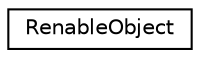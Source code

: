 digraph "Grafische Darstellung der Klassenhierarchie"
{
  edge [fontname="Helvetica",fontsize="10",labelfontname="Helvetica",labelfontsize="10"];
  node [fontname="Helvetica",fontsize="10",shape=record];
  rankdir="LR";
  Node1 [label="RenableObject",height=0.2,width=0.4,color="black", fillcolor="white", style="filled",URL="$class_renable_object.html"];
}

